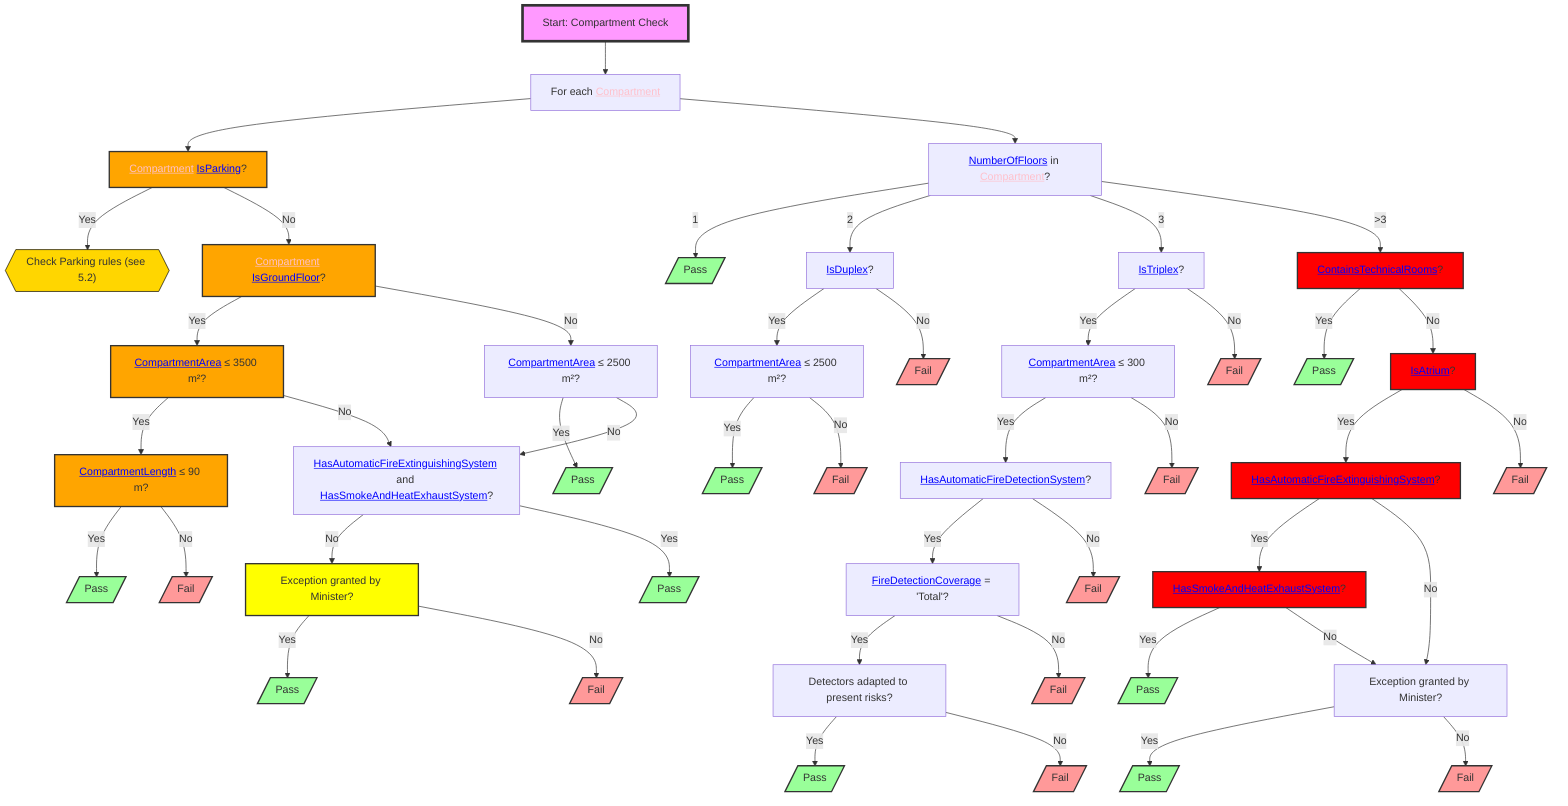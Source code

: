 flowchart TD
    S1["Start: Compartment Check"] --> A["For each <a href='http://example.com/firebimbuilding#Compartment' style='color:pink;'>Compartment</a>"]
    A --> B["<a href='http://example.com/firebimbuilding#Compartment' style='color:pink;'>Compartment</a> <a href='http://example.com/firebimbuilding#IsParking' style='color:blue'>IsParking</a>?"] & M["<a href='http://example.com/firebimbuilding#NumberOfFloors' style='color:blue'>NumberOfFloors</a> in <a href='http://example.com/firebimbuilding#Compartment' style='color:pink'>Compartment</a>?"]
    B -- Yes --> C["Check Parking rules (see 5.2)"]
    B -- No --> D["<a href='http://example.com/firebimbuilding#Compartment' style='color:pink;'>Compartment</a> <a href='http://example.com/firebimbuilding#IsGroundFloor' style='color:blue'>IsGroundFloor</a>?"]
    D -- Yes --> E["<a href='http://example.com/firebimbuilding#CompartmentArea' style='color:blue;'>CompartmentArea</a> ≤ 3500 m²?"]
    D -- No --> F["<a href='http://example.com/firebimbuilding#CompartmentArea' style='color:blue;'>CompartmentArea</a> ≤ 2500 m²?"]
    E -- Yes --> G["<a href='http://example.com/firebimbuilding#CompartmentLength' style='color:blue;'>CompartmentLength</a> ≤ 90 m?"]
    E -- No --> H["<a href='http://example.com/firebimbuilding#HasAutomaticFireExtinguishingSystem' style='color:blue;'>HasAutomaticFireExtinguishingSystem</a> and <a href='http://example.com/firebimbuilding#HasSmokeAndHeatExhaustSystem' style='color:blue'>HasSmokeAndHeatExhaustSystem</a>?"]
    F -- Yes --> I[/"Pass"/]
    F -- No --> H
    G -- Yes --> IA[/"Pass"/]
    G -- No --> J[/"Fail"/]
    H -- No --> L["Exception granted by Minister?"]
    L -- Yes --> IC[/"Pass"/]
    L -- No --> JA[/"Fail"/]
    M -- 1 --> N[/"Pass"/]
    M -- 2 --> O["<a href='http://example.com/firebimbuilding#IsDuplex' style='color:blue;'>IsDuplex</a>?"]
    M -- 3 --> P["<a href='http://example.com/firebimbuilding#IsTriplex' style='color:blue;'>IsTriplex</a>?"]
    M -- >3 --> Q["<a href='http://example.com/firebimbuilding#ContainsTechnicalRooms' style='color:blue;'>ContainsTechnicalRooms</a>?"]
    O -- Yes --> R["<a href='http://example.com/firebimbuilding#CompartmentArea' style='color:blue;'>CompartmentArea</a> ≤ 2500 m²?"]
    O -- No --> JB[/"Fail"/]
    P -- Yes --> S["<a href='http://example.com/firebimbuilding#CompartmentArea' style='color:blue;'>CompartmentArea</a> ≤ 300 m²?"]
    P -- No --> JC[/"Fail"/]
    Q -- Yes --> T[/"Pass"/]
    Q -- No --> U["<a href='http://example.com/firebimbuilding#IsAtrium' style='color:blue;'>IsAtrium</a>?"]
    R -- Yes --> NA[/"Pass"/]
    R -- No --> JD[/"Fail"/]
    S -- Yes --> V["<a href='http://example.com/firebimbuilding#HasAutomaticFireDetectionSystem' style='color:blue;'>HasAutomaticFireDetectionSystem</a>?"]
    S -- No --> JE[/"Fail"/]
    U -- Yes --> W["<a href='http://example.com/firebimbuilding#HasAutomaticFireExtinguishingSystem' style='color:blue;'>HasAutomaticFireExtinguishingSystem</a>?"]
    U -- No --> JF[/"Fail"/]
    V -- Yes --> X["<a href='http://example.com/firebimbuilding#FireDetectionCoverage' style='color:blue;'>FireDetectionCoverage</a> = 'Total'?"]
    V -- No --> JG[/"Fail"/]
    W -- Yes --> Y["<a href='http://example.com/firebimbuilding#HasSmokeAndHeatExhaustSystem' style='color:blue;'>HasSmokeAndHeatExhaustSystem</a>?"]
    W -- No --> Z["Exception granted by Minister?"]
    X -- Yes --> AA["Detectors adapted to present risks?"]
    X -- No --> JH[/"Fail"/]
    Y -- Yes --> AB[/"Pass"/]
    Y -- No --> Z
    Z -- Yes --> AC[/"Pass"/]
    Z -- No --> JI[/"Fail"/]
    AA -- Yes --> AD[/"Pass"/]
    AA -- No --> JJ[/"Fail"/]
    H -- Yes --> IB[/"Pass"/]

    C@{shape: hex}
    S1:::startClass
    I:::passClass
    IA:::passClass
    J:::failClass
    IC:::passClass
    JA:::failClass
    N:::passClass
    JB:::failClass
    JC:::failClass
    T:::passClass
    NA:::passClass
    JD:::failClass
    JE:::failClass
    JF:::failClass
    JG:::failClass
    JH:::failClass
    AB:::passClass
    AC:::passClass
    JI:::failClass
    AD:::passClass
    JJ:::failClass
    IB:::passClass
    classDef startClass fill:#f9f,stroke:#333,stroke-width:4px
classDef info fill:#ffff00,stroke:#333,stroke-width:2px
classDef warning fill:#ffa500,stroke:#333,stroke-width:2px
classDef violation fill:#ff0000,stroke:#333,stroke-width:2px
    classDef passClass fill:#9f9,stroke:#333,stroke-width:2px
    classDef failClass fill:#f99,stroke:#333,stroke-width:2px
    style C stroke:#000000,stroke-width:1px,stroke-dasharray:0,fill:#FFD600
Q:::violation
U:::violation
W:::violation
Y:::violation
L:::info
B:::warning
D:::warning
E:::warning
G:::warning